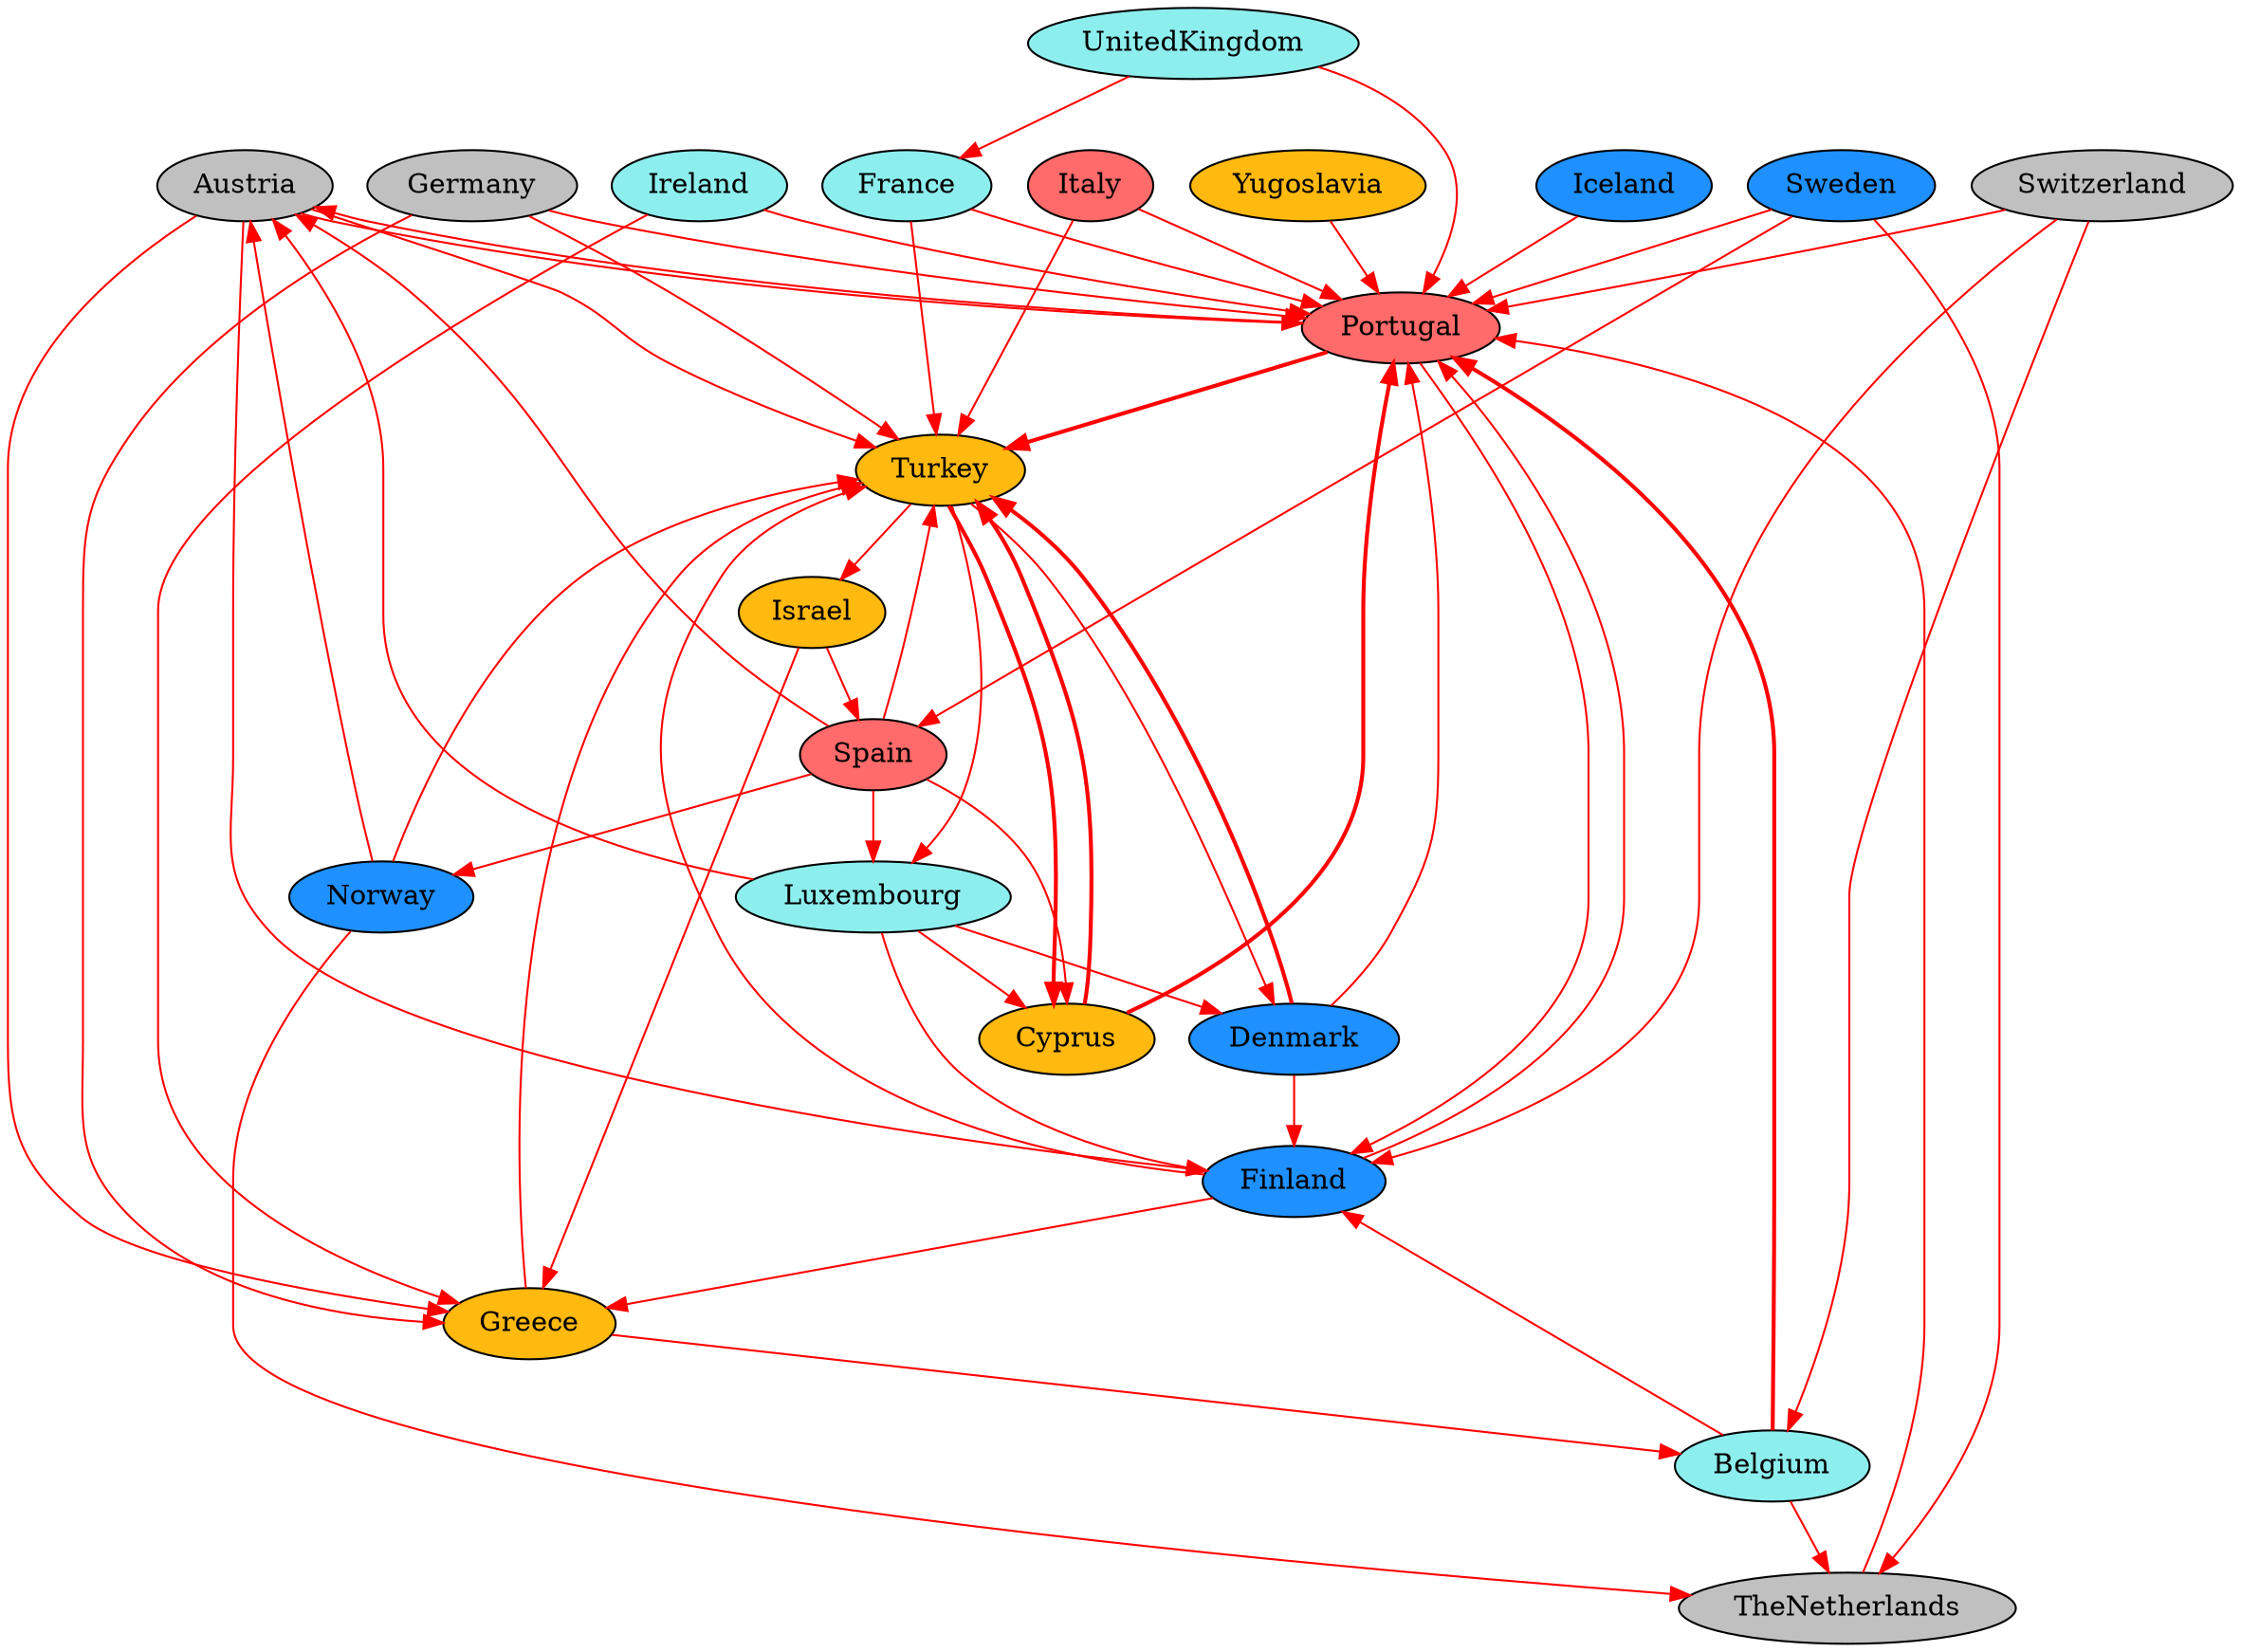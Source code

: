 digraph avoid {  Austria [style=filled,fillcolor=gray]; Portugal [style=filled,fillcolor=indianred1]; Belgium [style=filled,fillcolor=darkslategray2]; Finland [style=filled,fillcolor=dodgerblue]; Cyprus [style=filled,fillcolor=darkgoldenrod1]; Turkey [style=filled,fillcolor=darkgoldenrod1]; Denmark [style=filled,fillcolor=dodgerblue]; France [style=filled,fillcolor=darkslategray2]; Germany [style=filled,fillcolor=gray]; Luxembourg [style=filled,fillcolor=darkslategray2]; Norway [style=filled,fillcolor=dodgerblue]; Spain [style=filled,fillcolor=indianred1]; Switzerland [style=filled,fillcolor=gray]; UnitedKingdom [style=filled,fillcolor=darkslategray2]; Greece [style=filled,fillcolor=darkgoldenrod1]; TheNetherlands [style=filled,fillcolor=gray]; Iceland [style=filled,fillcolor=dodgerblue]; Ireland [style=filled,fillcolor=darkslategray2]; Israel [style=filled,fillcolor=darkgoldenrod1]; Italy [style=filled,fillcolor=indianred1]; Sweden [style=filled,fillcolor=dodgerblue]; Yugoslavia [style=filled,fillcolor=darkgoldenrod1]; Austria->Finland [ color=red penwidth=1];Austria->Greece [ color=red penwidth=1];Austria->Portugal [ color=red penwidth=1];Austria->Turkey [ color=red penwidth=1];Belgium->Finland [ color=red penwidth=1];Belgium->Portugal [ color=red penwidth=2];Belgium->TheNetherlands [ color=red penwidth=1];Cyprus->Portugal [ color=red penwidth=2];Cyprus->Turkey [ color=red penwidth=2];Denmark->Finland [ color=red penwidth=1];Denmark->Portugal [ color=red penwidth=1];Denmark->Turkey [ color=red penwidth=2];Finland->Greece [ color=red penwidth=1];Finland->Portugal [ color=red penwidth=1];Finland->Turkey [ color=red penwidth=1];France->Portugal [ color=red penwidth=1];France->Turkey [ color=red penwidth=1];Germany->Greece [ color=red penwidth=1];Germany->Portugal [ color=red penwidth=1];Germany->Turkey [ color=red penwidth=1];Greece->Belgium [ color=red penwidth=1];Greece->Turkey [ color=red penwidth=1];Iceland->Portugal [ color=red penwidth=1];Ireland->Greece [ color=red penwidth=1];Ireland->Portugal [ color=red penwidth=1];Israel->Greece [ color=red penwidth=1];Israel->Spain [ color=red penwidth=1];Italy->Portugal [ color=red penwidth=1];Italy->Turkey [ color=red penwidth=1];Luxembourg->Austria [ color=red penwidth=1];Luxembourg->Cyprus [ color=red penwidth=1];Luxembourg->Denmark [ color=red penwidth=1];Luxembourg->Finland [ color=red penwidth=1];Norway->Austria [ color=red penwidth=1];Norway->TheNetherlands [ color=red penwidth=1];Norway->Turkey [ color=red penwidth=1];Portugal->Austria [ color=red penwidth=1];Portugal->Finland [ color=red penwidth=1];Portugal->Turkey [ color=red penwidth=2];Spain->Austria [ color=red penwidth=1];Spain->Cyprus [ color=red penwidth=1];Spain->Luxembourg [ color=red penwidth=1];Spain->Norway [ color=red penwidth=1];Spain->Turkey [ color=red penwidth=1];Sweden->Portugal [ color=red penwidth=1];Sweden->Spain [ color=red penwidth=1];Sweden->TheNetherlands [ color=red penwidth=1];Switzerland->Belgium [ color=red penwidth=1];Switzerland->Finland [ color=red penwidth=1];Switzerland->Portugal [ color=red penwidth=1];TheNetherlands->Portugal [ color=red penwidth=1];Turkey->Cyprus [ color=red penwidth=2];Turkey->Denmark [ color=red penwidth=1];Turkey->Israel [ color=red penwidth=1];Turkey->Luxembourg [ color=red penwidth=1];UnitedKingdom->France [ color=red penwidth=1];UnitedKingdom->Portugal [ color=red penwidth=1];Yugoslavia->Portugal [ color=red penwidth=1];}
